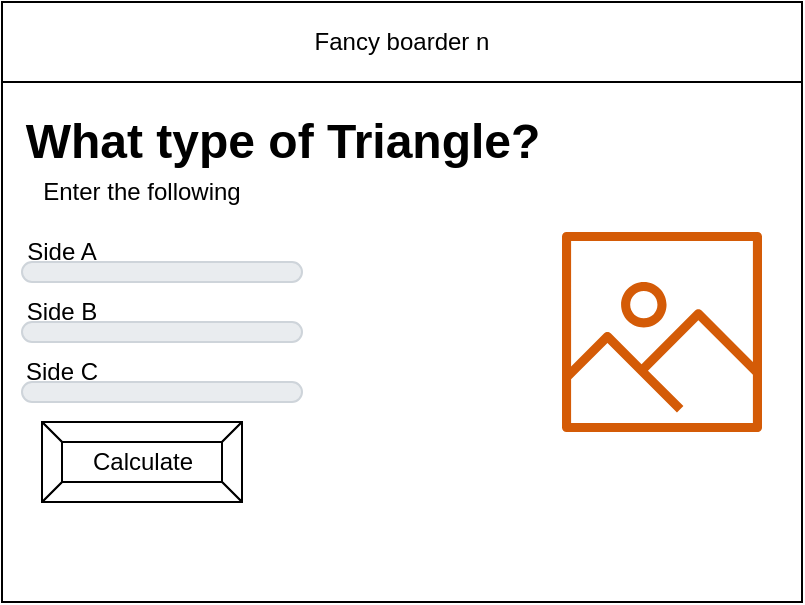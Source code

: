 <mxfile>
    <diagram id="pIaEtrtLPv3HG8r1JEND" name="Page-1">
        <mxGraphModel dx="520" dy="429" grid="1" gridSize="10" guides="1" tooltips="1" connect="1" arrows="1" fold="1" page="1" pageScale="1" pageWidth="850" pageHeight="1100" math="0" shadow="0">
            <root>
                <mxCell id="0"/>
                <mxCell id="1" parent="0"/>
                <mxCell id="2" value="" style="rounded=0;whiteSpace=wrap;html=1;" parent="1" vertex="1">
                    <mxGeometry x="80" y="80" width="400" height="300" as="geometry"/>
                </mxCell>
                <mxCell id="3" value="Fancy boarder n" style="rounded=0;whiteSpace=wrap;html=1;" parent="1" vertex="1">
                    <mxGeometry x="80" y="80" width="400" height="40" as="geometry"/>
                </mxCell>
                <mxCell id="6" value="Calculate" style="labelPosition=center;verticalLabelPosition=middle;align=center;html=1;shape=mxgraph.basic.button;dx=10;" parent="1" vertex="1">
                    <mxGeometry x="100" y="290" width="100" height="40" as="geometry"/>
                </mxCell>
                <mxCell id="7" value="Enter the following" style="text;html=1;strokeColor=none;fillColor=none;align=center;verticalAlign=middle;whiteSpace=wrap;rounded=0;" vertex="1" parent="1">
                    <mxGeometry x="90" y="160" width="120" height="30" as="geometry"/>
                </mxCell>
                <mxCell id="8" value="What type of Triangle?" style="text;strokeColor=none;fillColor=none;html=1;fontSize=24;fontStyle=1;verticalAlign=middle;align=center;" vertex="1" parent="1">
                    <mxGeometry x="170" y="130" width="100" height="40" as="geometry"/>
                </mxCell>
                <mxCell id="12" value="" style="html=1;shadow=0;dashed=0;shape=mxgraph.bootstrap.rrect;rSize=5;strokeColor=#CED4DA;strokeWidth=1;fillColor=#E9ECEF;fontColor=#505050;whiteSpace=wrap;align=left;verticalAlign=middle;spacingLeft=10;fontSize=14;" vertex="1" parent="1">
                    <mxGeometry x="90" y="210" width="140" height="10" as="geometry"/>
                </mxCell>
                <mxCell id="13" value="" style="html=1;shadow=0;dashed=0;shape=mxgraph.bootstrap.rrect;rSize=5;strokeColor=#CED4DA;strokeWidth=1;fillColor=#E9ECEF;fontColor=#505050;whiteSpace=wrap;align=left;verticalAlign=middle;spacingLeft=10;fontSize=14;" vertex="1" parent="1">
                    <mxGeometry x="90" y="240" width="140" height="10" as="geometry"/>
                </mxCell>
                <mxCell id="14" value="" style="html=1;shadow=0;dashed=0;shape=mxgraph.bootstrap.rrect;rSize=5;strokeColor=#CED4DA;strokeWidth=1;fillColor=#E9ECEF;fontColor=#505050;whiteSpace=wrap;align=left;verticalAlign=middle;spacingLeft=10;fontSize=14;" vertex="1" parent="1">
                    <mxGeometry x="90" y="270" width="140" height="10" as="geometry"/>
                </mxCell>
                <mxCell id="15" value="Side A" style="text;html=1;strokeColor=none;fillColor=none;align=center;verticalAlign=middle;whiteSpace=wrap;rounded=0;" vertex="1" parent="1">
                    <mxGeometry x="80" y="190" width="60" height="30" as="geometry"/>
                </mxCell>
                <mxCell id="16" value="Side C" style="text;html=1;strokeColor=none;fillColor=none;align=center;verticalAlign=middle;whiteSpace=wrap;rounded=0;" vertex="1" parent="1">
                    <mxGeometry x="80" y="250" width="60" height="30" as="geometry"/>
                </mxCell>
                <mxCell id="17" value="Side B" style="text;html=1;strokeColor=none;fillColor=none;align=center;verticalAlign=middle;whiteSpace=wrap;rounded=0;" vertex="1" parent="1">
                    <mxGeometry x="80" y="220" width="60" height="30" as="geometry"/>
                </mxCell>
                <mxCell id="18" value="" style="sketch=0;outlineConnect=0;fontColor=#232F3E;gradientColor=none;fillColor=#D45B07;strokeColor=none;dashed=0;verticalLabelPosition=bottom;verticalAlign=top;align=center;html=1;fontSize=12;fontStyle=0;aspect=fixed;pointerEvents=1;shape=mxgraph.aws4.container_registry_image;" vertex="1" parent="1">
                    <mxGeometry x="360" y="195" width="100" height="100" as="geometry"/>
                </mxCell>
            </root>
        </mxGraphModel>
    </diagram>
    <diagram name="Copy of Copy of Copy of Page-1" id="RXqOe7ZcpJBNprb-thcJ">
        <mxGraphModel dx="520" dy="429" grid="1" gridSize="10" guides="1" tooltips="1" connect="1" arrows="1" fold="1" page="1" pageScale="1" pageWidth="850" pageHeight="1100" math="0" shadow="0">
            <root>
                <mxCell id="qS9IHAuqZ8nXdUM_ZfLo-0"/>
                <mxCell id="qS9IHAuqZ8nXdUM_ZfLo-1" parent="qS9IHAuqZ8nXdUM_ZfLo-0"/>
                <mxCell id="qS9IHAuqZ8nXdUM_ZfLo-2" value="" style="rounded=0;whiteSpace=wrap;html=1;" vertex="1" parent="qS9IHAuqZ8nXdUM_ZfLo-1">
                    <mxGeometry x="80" y="80" width="400" height="300" as="geometry"/>
                </mxCell>
                <mxCell id="qS9IHAuqZ8nXdUM_ZfLo-3" value="Fancy boarder" style="rounded=0;whiteSpace=wrap;html=1;" vertex="1" parent="qS9IHAuqZ8nXdUM_ZfLo-1">
                    <mxGeometry x="80" y="80" width="400" height="40" as="geometry"/>
                </mxCell>
                <mxCell id="qS9IHAuqZ8nXdUM_ZfLo-4" value="Calculate" style="labelPosition=center;verticalLabelPosition=middle;align=center;html=1;shape=mxgraph.basic.button;dx=10;" vertex="1" parent="qS9IHAuqZ8nXdUM_ZfLo-1">
                    <mxGeometry x="100" y="290" width="100" height="40" as="geometry"/>
                </mxCell>
                <mxCell id="qS9IHAuqZ8nXdUM_ZfLo-5" value="Enter the following" style="text;html=1;strokeColor=none;fillColor=none;align=center;verticalAlign=middle;whiteSpace=wrap;rounded=0;" vertex="1" parent="qS9IHAuqZ8nXdUM_ZfLo-1">
                    <mxGeometry x="90" y="160" width="120" height="30" as="geometry"/>
                </mxCell>
                <mxCell id="qS9IHAuqZ8nXdUM_ZfLo-6" value="What type of Triangle?" style="text;strokeColor=none;fillColor=none;html=1;fontSize=24;fontStyle=1;verticalAlign=middle;align=center;" vertex="1" parent="qS9IHAuqZ8nXdUM_ZfLo-1">
                    <mxGeometry x="170" y="130" width="100" height="40" as="geometry"/>
                </mxCell>
                <mxCell id="qS9IHAuqZ8nXdUM_ZfLo-7" value="" style="html=1;shadow=0;dashed=0;shape=mxgraph.bootstrap.rrect;rSize=5;strokeColor=#CED4DA;strokeWidth=1;fillColor=#E9ECEF;fontColor=#505050;whiteSpace=wrap;align=left;verticalAlign=middle;spacingLeft=10;fontSize=14;" vertex="1" parent="qS9IHAuqZ8nXdUM_ZfLo-1">
                    <mxGeometry x="90" y="210" width="140" height="10" as="geometry"/>
                </mxCell>
                <mxCell id="qS9IHAuqZ8nXdUM_ZfLo-8" value="" style="html=1;shadow=0;dashed=0;shape=mxgraph.bootstrap.rrect;rSize=5;strokeColor=#CED4DA;strokeWidth=1;fillColor=#E9ECEF;fontColor=#505050;whiteSpace=wrap;align=left;verticalAlign=middle;spacingLeft=10;fontSize=14;" vertex="1" parent="qS9IHAuqZ8nXdUM_ZfLo-1">
                    <mxGeometry x="90" y="240" width="140" height="10" as="geometry"/>
                </mxCell>
                <mxCell id="qS9IHAuqZ8nXdUM_ZfLo-9" value="" style="html=1;shadow=0;dashed=0;shape=mxgraph.bootstrap.rrect;rSize=5;strokeColor=#CED4DA;strokeWidth=1;fillColor=#E9ECEF;fontColor=#505050;whiteSpace=wrap;align=left;verticalAlign=middle;spacingLeft=10;fontSize=14;" vertex="1" parent="qS9IHAuqZ8nXdUM_ZfLo-1">
                    <mxGeometry x="90" y="270" width="140" height="10" as="geometry"/>
                </mxCell>
                <mxCell id="qS9IHAuqZ8nXdUM_ZfLo-10" value="Side A" style="text;html=1;strokeColor=none;fillColor=none;align=center;verticalAlign=middle;whiteSpace=wrap;rounded=0;" vertex="1" parent="qS9IHAuqZ8nXdUM_ZfLo-1">
                    <mxGeometry x="80" y="190" width="60" height="30" as="geometry"/>
                </mxCell>
                <mxCell id="qS9IHAuqZ8nXdUM_ZfLo-11" value="Side C" style="text;html=1;strokeColor=none;fillColor=none;align=center;verticalAlign=middle;whiteSpace=wrap;rounded=0;" vertex="1" parent="qS9IHAuqZ8nXdUM_ZfLo-1">
                    <mxGeometry x="80" y="250" width="60" height="30" as="geometry"/>
                </mxCell>
                <mxCell id="qS9IHAuqZ8nXdUM_ZfLo-12" value="Side B" style="text;html=1;strokeColor=none;fillColor=none;align=center;verticalAlign=middle;whiteSpace=wrap;rounded=0;" vertex="1" parent="qS9IHAuqZ8nXdUM_ZfLo-1">
                    <mxGeometry x="80" y="220" width="60" height="30" as="geometry"/>
                </mxCell>
                <mxCell id="qS9IHAuqZ8nXdUM_ZfLo-13" value="" style="sketch=0;outlineConnect=0;fontColor=#232F3E;gradientColor=none;fillColor=#D45B07;strokeColor=none;dashed=0;verticalLabelPosition=bottom;verticalAlign=top;align=center;html=1;fontSize=12;fontStyle=0;aspect=fixed;pointerEvents=1;shape=mxgraph.aws4.container_registry_image;" vertex="1" parent="qS9IHAuqZ8nXdUM_ZfLo-1">
                    <mxGeometry x="360" y="195" width="100" height="100" as="geometry"/>
                </mxCell>
                <mxCell id="qS9IHAuqZ8nXdUM_ZfLo-14" value="You have an equilateral triangle!" style="text;html=1;strokeColor=none;fillColor=none;align=center;verticalAlign=middle;whiteSpace=wrap;rounded=0;" vertex="1" parent="qS9IHAuqZ8nXdUM_ZfLo-1">
                    <mxGeometry x="90" y="340" width="200" height="30" as="geometry"/>
                </mxCell>
            </root>
        </mxGraphModel>
    </diagram>
    <diagram name="Copy of Copy of Page-1" id="eQgcWYlKnohbsLnfKKlm">
        <mxGraphModel dx="520" dy="429" grid="1" gridSize="10" guides="1" tooltips="1" connect="1" arrows="1" fold="1" page="1" pageScale="1" pageWidth="850" pageHeight="1100" math="0" shadow="0">
            <root>
                <mxCell id="BQiim1YgMy7tAu5QGkeH-0"/>
                <mxCell id="BQiim1YgMy7tAu5QGkeH-1" parent="BQiim1YgMy7tAu5QGkeH-0"/>
                <mxCell id="BQiim1YgMy7tAu5QGkeH-2" value="" style="rounded=0;whiteSpace=wrap;html=1;" vertex="1" parent="BQiim1YgMy7tAu5QGkeH-1">
                    <mxGeometry x="80" y="80" width="400" height="300" as="geometry"/>
                </mxCell>
                <mxCell id="BQiim1YgMy7tAu5QGkeH-3" value="Fancy boarder&amp;nbsp;" style="rounded=0;whiteSpace=wrap;html=1;" vertex="1" parent="BQiim1YgMy7tAu5QGkeH-1">
                    <mxGeometry x="80" y="80" width="400" height="40" as="geometry"/>
                </mxCell>
                <mxCell id="BQiim1YgMy7tAu5QGkeH-4" value="Calculate" style="labelPosition=center;verticalLabelPosition=middle;align=center;html=1;shape=mxgraph.basic.button;dx=10;" vertex="1" parent="BQiim1YgMy7tAu5QGkeH-1">
                    <mxGeometry x="100" y="290" width="100" height="40" as="geometry"/>
                </mxCell>
                <mxCell id="BQiim1YgMy7tAu5QGkeH-5" value="Enter the following" style="text;html=1;strokeColor=none;fillColor=none;align=center;verticalAlign=middle;whiteSpace=wrap;rounded=0;" vertex="1" parent="BQiim1YgMy7tAu5QGkeH-1">
                    <mxGeometry x="90" y="160" width="120" height="30" as="geometry"/>
                </mxCell>
                <mxCell id="BQiim1YgMy7tAu5QGkeH-6" value="What type of Triangle?" style="text;strokeColor=none;fillColor=none;html=1;fontSize=24;fontStyle=1;verticalAlign=middle;align=center;" vertex="1" parent="BQiim1YgMy7tAu5QGkeH-1">
                    <mxGeometry x="170" y="130" width="100" height="40" as="geometry"/>
                </mxCell>
                <mxCell id="BQiim1YgMy7tAu5QGkeH-7" value="" style="html=1;shadow=0;dashed=0;shape=mxgraph.bootstrap.rrect;rSize=5;strokeColor=#CED4DA;strokeWidth=1;fillColor=#E9ECEF;fontColor=#505050;whiteSpace=wrap;align=left;verticalAlign=middle;spacingLeft=10;fontSize=14;" vertex="1" parent="BQiim1YgMy7tAu5QGkeH-1">
                    <mxGeometry x="90" y="210" width="140" height="10" as="geometry"/>
                </mxCell>
                <mxCell id="BQiim1YgMy7tAu5QGkeH-8" value="" style="html=1;shadow=0;dashed=0;shape=mxgraph.bootstrap.rrect;rSize=5;strokeColor=#CED4DA;strokeWidth=1;fillColor=#E9ECEF;fontColor=#505050;whiteSpace=wrap;align=left;verticalAlign=middle;spacingLeft=10;fontSize=14;" vertex="1" parent="BQiim1YgMy7tAu5QGkeH-1">
                    <mxGeometry x="90" y="240" width="140" height="10" as="geometry"/>
                </mxCell>
                <mxCell id="BQiim1YgMy7tAu5QGkeH-9" value="" style="html=1;shadow=0;dashed=0;shape=mxgraph.bootstrap.rrect;rSize=5;strokeColor=#CED4DA;strokeWidth=1;fillColor=#E9ECEF;fontColor=#505050;whiteSpace=wrap;align=left;verticalAlign=middle;spacingLeft=10;fontSize=14;" vertex="1" parent="BQiim1YgMy7tAu5QGkeH-1">
                    <mxGeometry x="90" y="270" width="140" height="10" as="geometry"/>
                </mxCell>
                <mxCell id="BQiim1YgMy7tAu5QGkeH-10" value="Side A" style="text;html=1;strokeColor=none;fillColor=none;align=center;verticalAlign=middle;whiteSpace=wrap;rounded=0;" vertex="1" parent="BQiim1YgMy7tAu5QGkeH-1">
                    <mxGeometry x="80" y="190" width="60" height="30" as="geometry"/>
                </mxCell>
                <mxCell id="BQiim1YgMy7tAu5QGkeH-11" value="Side C" style="text;html=1;strokeColor=none;fillColor=none;align=center;verticalAlign=middle;whiteSpace=wrap;rounded=0;" vertex="1" parent="BQiim1YgMy7tAu5QGkeH-1">
                    <mxGeometry x="80" y="250" width="60" height="30" as="geometry"/>
                </mxCell>
                <mxCell id="BQiim1YgMy7tAu5QGkeH-12" value="Side B" style="text;html=1;strokeColor=none;fillColor=none;align=center;verticalAlign=middle;whiteSpace=wrap;rounded=0;" vertex="1" parent="BQiim1YgMy7tAu5QGkeH-1">
                    <mxGeometry x="80" y="220" width="60" height="30" as="geometry"/>
                </mxCell>
                <mxCell id="BQiim1YgMy7tAu5QGkeH-13" value="" style="sketch=0;outlineConnect=0;fontColor=#232F3E;gradientColor=none;fillColor=#D45B07;strokeColor=none;dashed=0;verticalLabelPosition=bottom;verticalAlign=top;align=center;html=1;fontSize=12;fontStyle=0;aspect=fixed;pointerEvents=1;shape=mxgraph.aws4.container_registry_image;" vertex="1" parent="BQiim1YgMy7tAu5QGkeH-1">
                    <mxGeometry x="360" y="195" width="100" height="100" as="geometry"/>
                </mxCell>
                <mxCell id="Xlv-fPaN11Q5wbPhjMUE-0" value="You have an isosolise triangle!" style="text;html=1;strokeColor=none;fillColor=none;align=center;verticalAlign=middle;whiteSpace=wrap;rounded=0;" vertex="1" parent="BQiim1YgMy7tAu5QGkeH-1">
                    <mxGeometry x="90" y="340" width="200" height="30" as="geometry"/>
                </mxCell>
            </root>
        </mxGraphModel>
    </diagram>
    <diagram name="Copy of Copy of Page-1" id="Xi8aapRXcwqzIE-FDdJO">
        <mxGraphModel dx="520" dy="429" grid="1" gridSize="10" guides="1" tooltips="1" connect="1" arrows="1" fold="1" page="1" pageScale="1" pageWidth="850" pageHeight="1100" math="0" shadow="0">
            <root>
                <mxCell id="9QroYvZWICWRlmc9ZTmL-0"/>
                <mxCell id="9QroYvZWICWRlmc9ZTmL-1" parent="9QroYvZWICWRlmc9ZTmL-0"/>
                <mxCell id="9QroYvZWICWRlmc9ZTmL-2" value="" style="rounded=0;whiteSpace=wrap;html=1;" vertex="1" parent="9QroYvZWICWRlmc9ZTmL-1">
                    <mxGeometry x="80" y="80" width="400" height="300" as="geometry"/>
                </mxCell>
                <mxCell id="9QroYvZWICWRlmc9ZTmL-3" value="Fancy boarder&amp;nbsp;" style="rounded=0;whiteSpace=wrap;html=1;" vertex="1" parent="9QroYvZWICWRlmc9ZTmL-1">
                    <mxGeometry x="80" y="80" width="400" height="40" as="geometry"/>
                </mxCell>
                <mxCell id="9QroYvZWICWRlmc9ZTmL-4" value="Calculate" style="labelPosition=center;verticalLabelPosition=middle;align=center;html=1;shape=mxgraph.basic.button;dx=10;" vertex="1" parent="9QroYvZWICWRlmc9ZTmL-1">
                    <mxGeometry x="100" y="290" width="100" height="40" as="geometry"/>
                </mxCell>
                <mxCell id="9QroYvZWICWRlmc9ZTmL-5" value="Enter the following" style="text;html=1;strokeColor=none;fillColor=none;align=center;verticalAlign=middle;whiteSpace=wrap;rounded=0;" vertex="1" parent="9QroYvZWICWRlmc9ZTmL-1">
                    <mxGeometry x="90" y="160" width="120" height="30" as="geometry"/>
                </mxCell>
                <mxCell id="9QroYvZWICWRlmc9ZTmL-6" value="What type of Triangle?" style="text;strokeColor=none;fillColor=none;html=1;fontSize=24;fontStyle=1;verticalAlign=middle;align=center;" vertex="1" parent="9QroYvZWICWRlmc9ZTmL-1">
                    <mxGeometry x="170" y="130" width="100" height="40" as="geometry"/>
                </mxCell>
                <mxCell id="9QroYvZWICWRlmc9ZTmL-7" value="" style="html=1;shadow=0;dashed=0;shape=mxgraph.bootstrap.rrect;rSize=5;strokeColor=#CED4DA;strokeWidth=1;fillColor=#E9ECEF;fontColor=#505050;whiteSpace=wrap;align=left;verticalAlign=middle;spacingLeft=10;fontSize=14;" vertex="1" parent="9QroYvZWICWRlmc9ZTmL-1">
                    <mxGeometry x="90" y="210" width="140" height="10" as="geometry"/>
                </mxCell>
                <mxCell id="9QroYvZWICWRlmc9ZTmL-8" value="" style="html=1;shadow=0;dashed=0;shape=mxgraph.bootstrap.rrect;rSize=5;strokeColor=#CED4DA;strokeWidth=1;fillColor=#E9ECEF;fontColor=#505050;whiteSpace=wrap;align=left;verticalAlign=middle;spacingLeft=10;fontSize=14;" vertex="1" parent="9QroYvZWICWRlmc9ZTmL-1">
                    <mxGeometry x="90" y="240" width="140" height="10" as="geometry"/>
                </mxCell>
                <mxCell id="9QroYvZWICWRlmc9ZTmL-9" value="" style="html=1;shadow=0;dashed=0;shape=mxgraph.bootstrap.rrect;rSize=5;strokeColor=#CED4DA;strokeWidth=1;fillColor=#E9ECEF;fontColor=#505050;whiteSpace=wrap;align=left;verticalAlign=middle;spacingLeft=10;fontSize=14;" vertex="1" parent="9QroYvZWICWRlmc9ZTmL-1">
                    <mxGeometry x="90" y="270" width="140" height="10" as="geometry"/>
                </mxCell>
                <mxCell id="9QroYvZWICWRlmc9ZTmL-10" value="Side A" style="text;html=1;strokeColor=none;fillColor=none;align=center;verticalAlign=middle;whiteSpace=wrap;rounded=0;" vertex="1" parent="9QroYvZWICWRlmc9ZTmL-1">
                    <mxGeometry x="80" y="190" width="60" height="30" as="geometry"/>
                </mxCell>
                <mxCell id="9QroYvZWICWRlmc9ZTmL-11" value="Side C" style="text;html=1;strokeColor=none;fillColor=none;align=center;verticalAlign=middle;whiteSpace=wrap;rounded=0;" vertex="1" parent="9QroYvZWICWRlmc9ZTmL-1">
                    <mxGeometry x="80" y="250" width="60" height="30" as="geometry"/>
                </mxCell>
                <mxCell id="9QroYvZWICWRlmc9ZTmL-12" value="Side B" style="text;html=1;strokeColor=none;fillColor=none;align=center;verticalAlign=middle;whiteSpace=wrap;rounded=0;" vertex="1" parent="9QroYvZWICWRlmc9ZTmL-1">
                    <mxGeometry x="80" y="220" width="60" height="30" as="geometry"/>
                </mxCell>
                <mxCell id="9QroYvZWICWRlmc9ZTmL-13" value="" style="sketch=0;outlineConnect=0;fontColor=#232F3E;gradientColor=none;fillColor=#D45B07;strokeColor=none;dashed=0;verticalLabelPosition=bottom;verticalAlign=top;align=center;html=1;fontSize=12;fontStyle=0;aspect=fixed;pointerEvents=1;shape=mxgraph.aws4.container_registry_image;" vertex="1" parent="9QroYvZWICWRlmc9ZTmL-1">
                    <mxGeometry x="360" y="195" width="100" height="100" as="geometry"/>
                </mxCell>
                <mxCell id="uuljQqHQrjSzTfQ4e9za-0" value="You have an scalian triangle!" style="text;html=1;strokeColor=none;fillColor=none;align=center;verticalAlign=middle;whiteSpace=wrap;rounded=0;" vertex="1" parent="9QroYvZWICWRlmc9ZTmL-1">
                    <mxGeometry x="70" y="330" width="200" height="30" as="geometry"/>
                </mxCell>
            </root>
        </mxGraphModel>
    </diagram>
</mxfile>